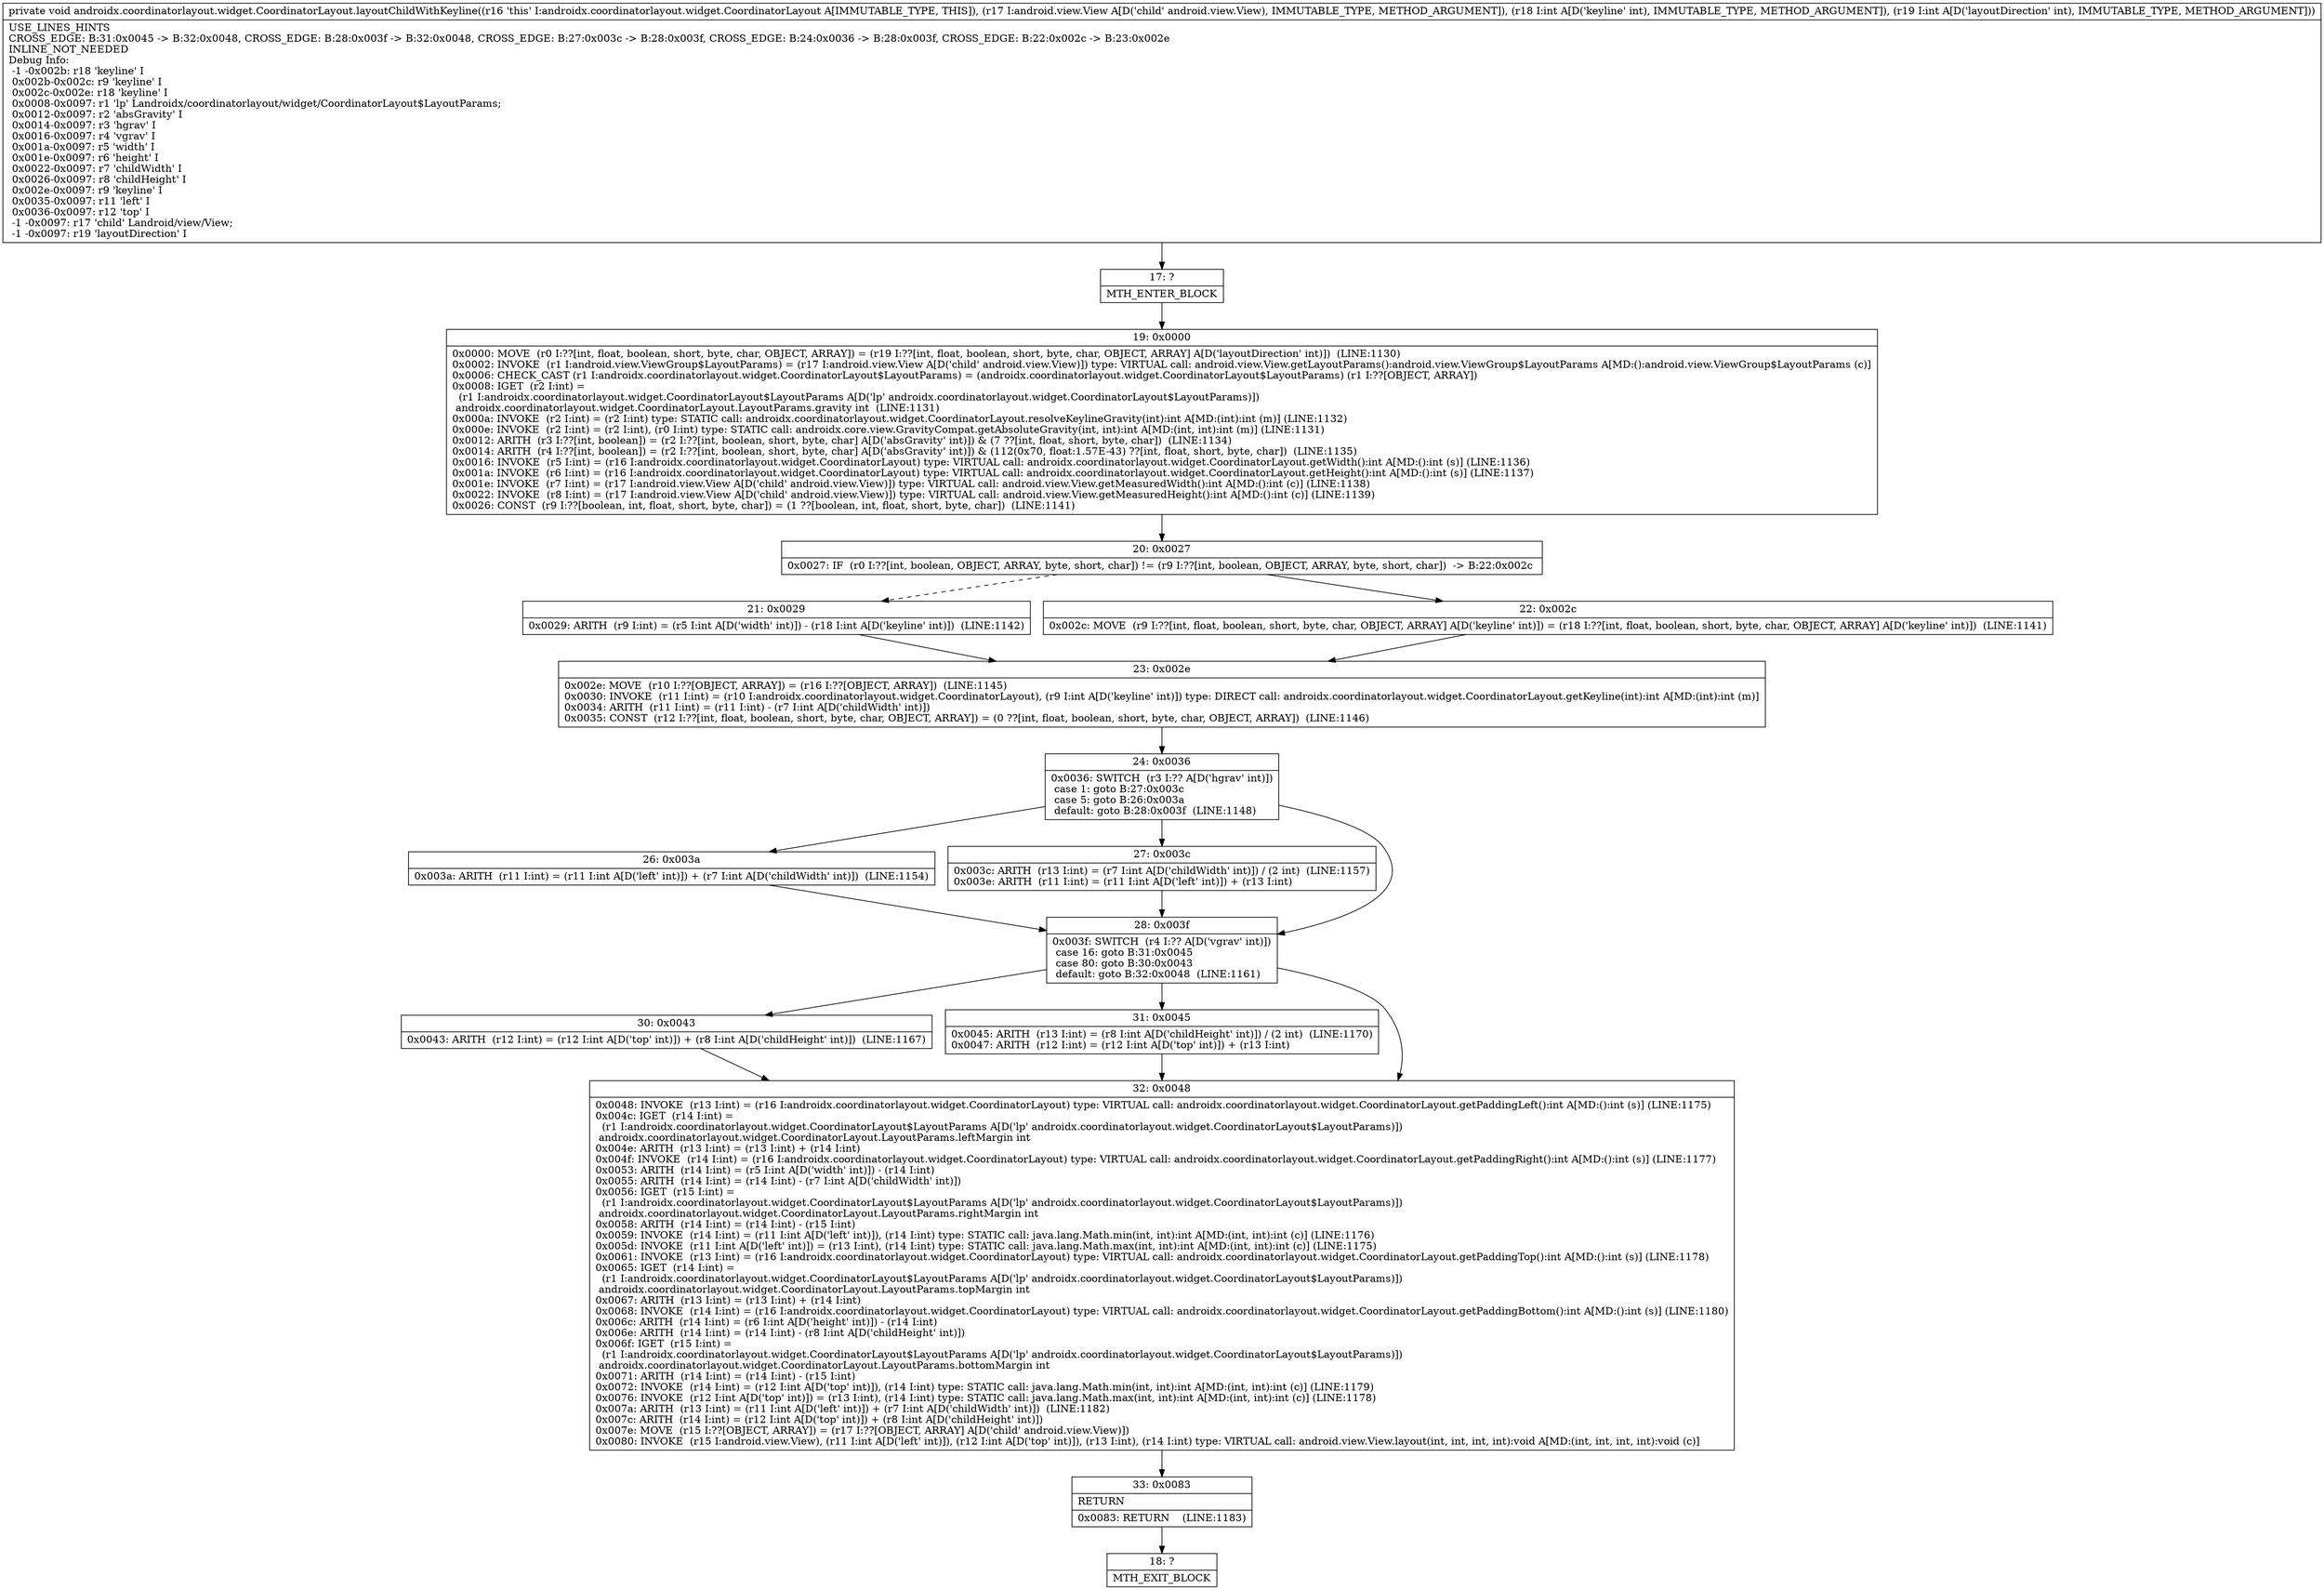 digraph "CFG forandroidx.coordinatorlayout.widget.CoordinatorLayout.layoutChildWithKeyline(Landroid\/view\/View;II)V" {
Node_17 [shape=record,label="{17\:\ ?|MTH_ENTER_BLOCK\l}"];
Node_19 [shape=record,label="{19\:\ 0x0000|0x0000: MOVE  (r0 I:??[int, float, boolean, short, byte, char, OBJECT, ARRAY]) = (r19 I:??[int, float, boolean, short, byte, char, OBJECT, ARRAY] A[D('layoutDirection' int)])  (LINE:1130)\l0x0002: INVOKE  (r1 I:android.view.ViewGroup$LayoutParams) = (r17 I:android.view.View A[D('child' android.view.View)]) type: VIRTUAL call: android.view.View.getLayoutParams():android.view.ViewGroup$LayoutParams A[MD:():android.view.ViewGroup$LayoutParams (c)]\l0x0006: CHECK_CAST (r1 I:androidx.coordinatorlayout.widget.CoordinatorLayout$LayoutParams) = (androidx.coordinatorlayout.widget.CoordinatorLayout$LayoutParams) (r1 I:??[OBJECT, ARRAY]) \l0x0008: IGET  (r2 I:int) = \l  (r1 I:androidx.coordinatorlayout.widget.CoordinatorLayout$LayoutParams A[D('lp' androidx.coordinatorlayout.widget.CoordinatorLayout$LayoutParams)])\l androidx.coordinatorlayout.widget.CoordinatorLayout.LayoutParams.gravity int  (LINE:1131)\l0x000a: INVOKE  (r2 I:int) = (r2 I:int) type: STATIC call: androidx.coordinatorlayout.widget.CoordinatorLayout.resolveKeylineGravity(int):int A[MD:(int):int (m)] (LINE:1132)\l0x000e: INVOKE  (r2 I:int) = (r2 I:int), (r0 I:int) type: STATIC call: androidx.core.view.GravityCompat.getAbsoluteGravity(int, int):int A[MD:(int, int):int (m)] (LINE:1131)\l0x0012: ARITH  (r3 I:??[int, boolean]) = (r2 I:??[int, boolean, short, byte, char] A[D('absGravity' int)]) & (7 ??[int, float, short, byte, char])  (LINE:1134)\l0x0014: ARITH  (r4 I:??[int, boolean]) = (r2 I:??[int, boolean, short, byte, char] A[D('absGravity' int)]) & (112(0x70, float:1.57E\-43) ??[int, float, short, byte, char])  (LINE:1135)\l0x0016: INVOKE  (r5 I:int) = (r16 I:androidx.coordinatorlayout.widget.CoordinatorLayout) type: VIRTUAL call: androidx.coordinatorlayout.widget.CoordinatorLayout.getWidth():int A[MD:():int (s)] (LINE:1136)\l0x001a: INVOKE  (r6 I:int) = (r16 I:androidx.coordinatorlayout.widget.CoordinatorLayout) type: VIRTUAL call: androidx.coordinatorlayout.widget.CoordinatorLayout.getHeight():int A[MD:():int (s)] (LINE:1137)\l0x001e: INVOKE  (r7 I:int) = (r17 I:android.view.View A[D('child' android.view.View)]) type: VIRTUAL call: android.view.View.getMeasuredWidth():int A[MD:():int (c)] (LINE:1138)\l0x0022: INVOKE  (r8 I:int) = (r17 I:android.view.View A[D('child' android.view.View)]) type: VIRTUAL call: android.view.View.getMeasuredHeight():int A[MD:():int (c)] (LINE:1139)\l0x0026: CONST  (r9 I:??[boolean, int, float, short, byte, char]) = (1 ??[boolean, int, float, short, byte, char])  (LINE:1141)\l}"];
Node_20 [shape=record,label="{20\:\ 0x0027|0x0027: IF  (r0 I:??[int, boolean, OBJECT, ARRAY, byte, short, char]) != (r9 I:??[int, boolean, OBJECT, ARRAY, byte, short, char])  \-\> B:22:0x002c \l}"];
Node_21 [shape=record,label="{21\:\ 0x0029|0x0029: ARITH  (r9 I:int) = (r5 I:int A[D('width' int)]) \- (r18 I:int A[D('keyline' int)])  (LINE:1142)\l}"];
Node_23 [shape=record,label="{23\:\ 0x002e|0x002e: MOVE  (r10 I:??[OBJECT, ARRAY]) = (r16 I:??[OBJECT, ARRAY])  (LINE:1145)\l0x0030: INVOKE  (r11 I:int) = (r10 I:androidx.coordinatorlayout.widget.CoordinatorLayout), (r9 I:int A[D('keyline' int)]) type: DIRECT call: androidx.coordinatorlayout.widget.CoordinatorLayout.getKeyline(int):int A[MD:(int):int (m)]\l0x0034: ARITH  (r11 I:int) = (r11 I:int) \- (r7 I:int A[D('childWidth' int)]) \l0x0035: CONST  (r12 I:??[int, float, boolean, short, byte, char, OBJECT, ARRAY]) = (0 ??[int, float, boolean, short, byte, char, OBJECT, ARRAY])  (LINE:1146)\l}"];
Node_24 [shape=record,label="{24\:\ 0x0036|0x0036: SWITCH  (r3 I:?? A[D('hgrav' int)])\l case 1: goto B:27:0x003c\l case 5: goto B:26:0x003a\l default: goto B:28:0x003f  (LINE:1148)\l}"];
Node_26 [shape=record,label="{26\:\ 0x003a|0x003a: ARITH  (r11 I:int) = (r11 I:int A[D('left' int)]) + (r7 I:int A[D('childWidth' int)])  (LINE:1154)\l}"];
Node_27 [shape=record,label="{27\:\ 0x003c|0x003c: ARITH  (r13 I:int) = (r7 I:int A[D('childWidth' int)]) \/ (2 int)  (LINE:1157)\l0x003e: ARITH  (r11 I:int) = (r11 I:int A[D('left' int)]) + (r13 I:int) \l}"];
Node_28 [shape=record,label="{28\:\ 0x003f|0x003f: SWITCH  (r4 I:?? A[D('vgrav' int)])\l case 16: goto B:31:0x0045\l case 80: goto B:30:0x0043\l default: goto B:32:0x0048  (LINE:1161)\l}"];
Node_30 [shape=record,label="{30\:\ 0x0043|0x0043: ARITH  (r12 I:int) = (r12 I:int A[D('top' int)]) + (r8 I:int A[D('childHeight' int)])  (LINE:1167)\l}"];
Node_31 [shape=record,label="{31\:\ 0x0045|0x0045: ARITH  (r13 I:int) = (r8 I:int A[D('childHeight' int)]) \/ (2 int)  (LINE:1170)\l0x0047: ARITH  (r12 I:int) = (r12 I:int A[D('top' int)]) + (r13 I:int) \l}"];
Node_32 [shape=record,label="{32\:\ 0x0048|0x0048: INVOKE  (r13 I:int) = (r16 I:androidx.coordinatorlayout.widget.CoordinatorLayout) type: VIRTUAL call: androidx.coordinatorlayout.widget.CoordinatorLayout.getPaddingLeft():int A[MD:():int (s)] (LINE:1175)\l0x004c: IGET  (r14 I:int) = \l  (r1 I:androidx.coordinatorlayout.widget.CoordinatorLayout$LayoutParams A[D('lp' androidx.coordinatorlayout.widget.CoordinatorLayout$LayoutParams)])\l androidx.coordinatorlayout.widget.CoordinatorLayout.LayoutParams.leftMargin int \l0x004e: ARITH  (r13 I:int) = (r13 I:int) + (r14 I:int) \l0x004f: INVOKE  (r14 I:int) = (r16 I:androidx.coordinatorlayout.widget.CoordinatorLayout) type: VIRTUAL call: androidx.coordinatorlayout.widget.CoordinatorLayout.getPaddingRight():int A[MD:():int (s)] (LINE:1177)\l0x0053: ARITH  (r14 I:int) = (r5 I:int A[D('width' int)]) \- (r14 I:int) \l0x0055: ARITH  (r14 I:int) = (r14 I:int) \- (r7 I:int A[D('childWidth' int)]) \l0x0056: IGET  (r15 I:int) = \l  (r1 I:androidx.coordinatorlayout.widget.CoordinatorLayout$LayoutParams A[D('lp' androidx.coordinatorlayout.widget.CoordinatorLayout$LayoutParams)])\l androidx.coordinatorlayout.widget.CoordinatorLayout.LayoutParams.rightMargin int \l0x0058: ARITH  (r14 I:int) = (r14 I:int) \- (r15 I:int) \l0x0059: INVOKE  (r14 I:int) = (r11 I:int A[D('left' int)]), (r14 I:int) type: STATIC call: java.lang.Math.min(int, int):int A[MD:(int, int):int (c)] (LINE:1176)\l0x005d: INVOKE  (r11 I:int A[D('left' int)]) = (r13 I:int), (r14 I:int) type: STATIC call: java.lang.Math.max(int, int):int A[MD:(int, int):int (c)] (LINE:1175)\l0x0061: INVOKE  (r13 I:int) = (r16 I:androidx.coordinatorlayout.widget.CoordinatorLayout) type: VIRTUAL call: androidx.coordinatorlayout.widget.CoordinatorLayout.getPaddingTop():int A[MD:():int (s)] (LINE:1178)\l0x0065: IGET  (r14 I:int) = \l  (r1 I:androidx.coordinatorlayout.widget.CoordinatorLayout$LayoutParams A[D('lp' androidx.coordinatorlayout.widget.CoordinatorLayout$LayoutParams)])\l androidx.coordinatorlayout.widget.CoordinatorLayout.LayoutParams.topMargin int \l0x0067: ARITH  (r13 I:int) = (r13 I:int) + (r14 I:int) \l0x0068: INVOKE  (r14 I:int) = (r16 I:androidx.coordinatorlayout.widget.CoordinatorLayout) type: VIRTUAL call: androidx.coordinatorlayout.widget.CoordinatorLayout.getPaddingBottom():int A[MD:():int (s)] (LINE:1180)\l0x006c: ARITH  (r14 I:int) = (r6 I:int A[D('height' int)]) \- (r14 I:int) \l0x006e: ARITH  (r14 I:int) = (r14 I:int) \- (r8 I:int A[D('childHeight' int)]) \l0x006f: IGET  (r15 I:int) = \l  (r1 I:androidx.coordinatorlayout.widget.CoordinatorLayout$LayoutParams A[D('lp' androidx.coordinatorlayout.widget.CoordinatorLayout$LayoutParams)])\l androidx.coordinatorlayout.widget.CoordinatorLayout.LayoutParams.bottomMargin int \l0x0071: ARITH  (r14 I:int) = (r14 I:int) \- (r15 I:int) \l0x0072: INVOKE  (r14 I:int) = (r12 I:int A[D('top' int)]), (r14 I:int) type: STATIC call: java.lang.Math.min(int, int):int A[MD:(int, int):int (c)] (LINE:1179)\l0x0076: INVOKE  (r12 I:int A[D('top' int)]) = (r13 I:int), (r14 I:int) type: STATIC call: java.lang.Math.max(int, int):int A[MD:(int, int):int (c)] (LINE:1178)\l0x007a: ARITH  (r13 I:int) = (r11 I:int A[D('left' int)]) + (r7 I:int A[D('childWidth' int)])  (LINE:1182)\l0x007c: ARITH  (r14 I:int) = (r12 I:int A[D('top' int)]) + (r8 I:int A[D('childHeight' int)]) \l0x007e: MOVE  (r15 I:??[OBJECT, ARRAY]) = (r17 I:??[OBJECT, ARRAY] A[D('child' android.view.View)]) \l0x0080: INVOKE  (r15 I:android.view.View), (r11 I:int A[D('left' int)]), (r12 I:int A[D('top' int)]), (r13 I:int), (r14 I:int) type: VIRTUAL call: android.view.View.layout(int, int, int, int):void A[MD:(int, int, int, int):void (c)]\l}"];
Node_33 [shape=record,label="{33\:\ 0x0083|RETURN\l|0x0083: RETURN    (LINE:1183)\l}"];
Node_18 [shape=record,label="{18\:\ ?|MTH_EXIT_BLOCK\l}"];
Node_22 [shape=record,label="{22\:\ 0x002c|0x002c: MOVE  (r9 I:??[int, float, boolean, short, byte, char, OBJECT, ARRAY] A[D('keyline' int)]) = (r18 I:??[int, float, boolean, short, byte, char, OBJECT, ARRAY] A[D('keyline' int)])  (LINE:1141)\l}"];
MethodNode[shape=record,label="{private void androidx.coordinatorlayout.widget.CoordinatorLayout.layoutChildWithKeyline((r16 'this' I:androidx.coordinatorlayout.widget.CoordinatorLayout A[IMMUTABLE_TYPE, THIS]), (r17 I:android.view.View A[D('child' android.view.View), IMMUTABLE_TYPE, METHOD_ARGUMENT]), (r18 I:int A[D('keyline' int), IMMUTABLE_TYPE, METHOD_ARGUMENT]), (r19 I:int A[D('layoutDirection' int), IMMUTABLE_TYPE, METHOD_ARGUMENT]))  | USE_LINES_HINTS\lCROSS_EDGE: B:31:0x0045 \-\> B:32:0x0048, CROSS_EDGE: B:28:0x003f \-\> B:32:0x0048, CROSS_EDGE: B:27:0x003c \-\> B:28:0x003f, CROSS_EDGE: B:24:0x0036 \-\> B:28:0x003f, CROSS_EDGE: B:22:0x002c \-\> B:23:0x002e\lINLINE_NOT_NEEDED\lDebug Info:\l  \-1 \-0x002b: r18 'keyline' I\l  0x002b\-0x002c: r9 'keyline' I\l  0x002c\-0x002e: r18 'keyline' I\l  0x0008\-0x0097: r1 'lp' Landroidx\/coordinatorlayout\/widget\/CoordinatorLayout$LayoutParams;\l  0x0012\-0x0097: r2 'absGravity' I\l  0x0014\-0x0097: r3 'hgrav' I\l  0x0016\-0x0097: r4 'vgrav' I\l  0x001a\-0x0097: r5 'width' I\l  0x001e\-0x0097: r6 'height' I\l  0x0022\-0x0097: r7 'childWidth' I\l  0x0026\-0x0097: r8 'childHeight' I\l  0x002e\-0x0097: r9 'keyline' I\l  0x0035\-0x0097: r11 'left' I\l  0x0036\-0x0097: r12 'top' I\l  \-1 \-0x0097: r17 'child' Landroid\/view\/View;\l  \-1 \-0x0097: r19 'layoutDirection' I\l}"];
MethodNode -> Node_17;Node_17 -> Node_19;
Node_19 -> Node_20;
Node_20 -> Node_21[style=dashed];
Node_20 -> Node_22;
Node_21 -> Node_23;
Node_23 -> Node_24;
Node_24 -> Node_26;
Node_24 -> Node_27;
Node_24 -> Node_28;
Node_26 -> Node_28;
Node_27 -> Node_28;
Node_28 -> Node_30;
Node_28 -> Node_31;
Node_28 -> Node_32;
Node_30 -> Node_32;
Node_31 -> Node_32;
Node_32 -> Node_33;
Node_33 -> Node_18;
Node_22 -> Node_23;
}

